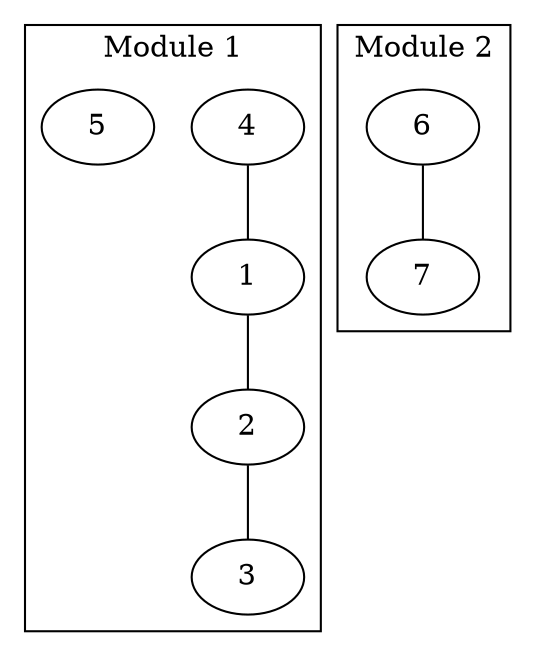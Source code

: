 graph G
{
    1 -- 2;
    2 -- 3;
    //3 -- 1;

    4 -- 1;

    //5 -- {1 2 3 4};
    //6 -- {1 2 3 4};
    
    6 -- 7;
    subgraph cluster_1
    {
        label="Module 2";
        6;
        7;
    }
    subgraph cluster_2
    {
        label="Module 1";
        1;
        2;
        3;
        4;
        5;
    }
}
